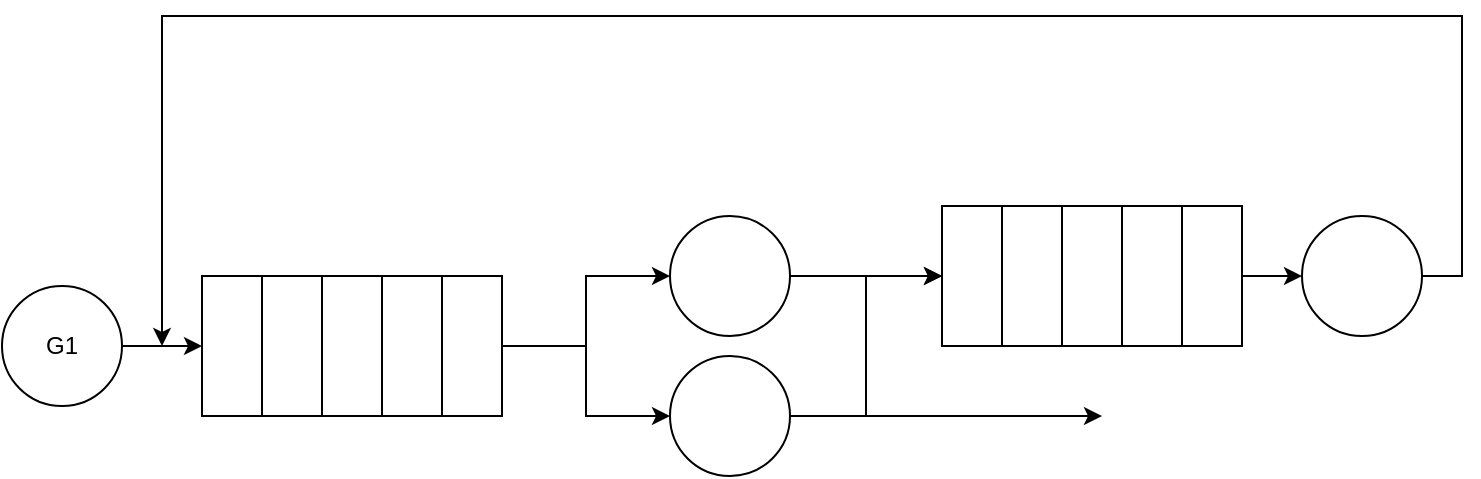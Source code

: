 <mxfile version="21.6.1" type="device">
  <diagram name="Страница 1" id="flEeFeWQt0KHYTyrbVmN">
    <mxGraphModel dx="1122" dy="540" grid="1" gridSize="10" guides="1" tooltips="1" connect="1" arrows="1" fold="1" page="1" pageScale="1" pageWidth="827" pageHeight="1169" math="0" shadow="0">
      <root>
        <mxCell id="0" />
        <mxCell id="1" parent="0" />
        <mxCell id="1kKG34LmF9sJH_GzNcwr-36" style="edgeStyle=orthogonalEdgeStyle;rounded=0;orthogonalLoop=1;jettySize=auto;html=1;exitX=1;exitY=0.5;exitDx=0;exitDy=0;entryX=0;entryY=0.5;entryDx=0;entryDy=0;" edge="1" parent="1" source="1kKG34LmF9sJH_GzNcwr-1" target="1kKG34LmF9sJH_GzNcwr-3">
          <mxGeometry relative="1" as="geometry" />
        </mxCell>
        <mxCell id="1kKG34LmF9sJH_GzNcwr-1" value="G1" style="ellipse;whiteSpace=wrap;html=1;aspect=fixed;" vertex="1" parent="1">
          <mxGeometry x="80" y="185" width="60" height="60" as="geometry" />
        </mxCell>
        <mxCell id="1kKG34LmF9sJH_GzNcwr-33" style="edgeStyle=orthogonalEdgeStyle;rounded=0;orthogonalLoop=1;jettySize=auto;html=1;exitX=1;exitY=0.5;exitDx=0;exitDy=0;entryX=0;entryY=0.5;entryDx=0;entryDy=0;" edge="1" parent="1" source="1kKG34LmF9sJH_GzNcwr-2" target="1kKG34LmF9sJH_GzNcwr-21">
          <mxGeometry relative="1" as="geometry" />
        </mxCell>
        <mxCell id="1kKG34LmF9sJH_GzNcwr-2" value="" style="ellipse;whiteSpace=wrap;html=1;aspect=fixed;" vertex="1" parent="1">
          <mxGeometry x="414" y="150" width="60" height="60" as="geometry" />
        </mxCell>
        <mxCell id="1kKG34LmF9sJH_GzNcwr-8" value="" style="group" vertex="1" connectable="0" parent="1">
          <mxGeometry x="180" y="180" width="150" height="70" as="geometry" />
        </mxCell>
        <mxCell id="1kKG34LmF9sJH_GzNcwr-3" value="" style="rounded=0;whiteSpace=wrap;html=1;" vertex="1" parent="1kKG34LmF9sJH_GzNcwr-8">
          <mxGeometry width="30" height="70" as="geometry" />
        </mxCell>
        <mxCell id="1kKG34LmF9sJH_GzNcwr-4" value="" style="rounded=0;whiteSpace=wrap;html=1;" vertex="1" parent="1kKG34LmF9sJH_GzNcwr-8">
          <mxGeometry x="30" width="30" height="70" as="geometry" />
        </mxCell>
        <mxCell id="1kKG34LmF9sJH_GzNcwr-5" value="" style="rounded=0;whiteSpace=wrap;html=1;" vertex="1" parent="1kKG34LmF9sJH_GzNcwr-8">
          <mxGeometry x="60" width="30" height="70" as="geometry" />
        </mxCell>
        <mxCell id="1kKG34LmF9sJH_GzNcwr-6" value="" style="rounded=0;whiteSpace=wrap;html=1;" vertex="1" parent="1kKG34LmF9sJH_GzNcwr-8">
          <mxGeometry x="90" width="30" height="70" as="geometry" />
        </mxCell>
        <mxCell id="1kKG34LmF9sJH_GzNcwr-7" value="" style="rounded=0;whiteSpace=wrap;html=1;" vertex="1" parent="1kKG34LmF9sJH_GzNcwr-8">
          <mxGeometry x="120" width="30" height="70" as="geometry" />
        </mxCell>
        <mxCell id="1kKG34LmF9sJH_GzNcwr-10" style="edgeStyle=orthogonalEdgeStyle;rounded=0;orthogonalLoop=1;jettySize=auto;html=1;exitX=1;exitY=0.5;exitDx=0;exitDy=0;entryX=0;entryY=0.5;entryDx=0;entryDy=0;" edge="1" parent="1" source="1kKG34LmF9sJH_GzNcwr-7" target="1kKG34LmF9sJH_GzNcwr-2">
          <mxGeometry relative="1" as="geometry" />
        </mxCell>
        <mxCell id="1kKG34LmF9sJH_GzNcwr-20" value="" style="group" vertex="1" connectable="0" parent="1">
          <mxGeometry x="550" y="145" width="150" height="70" as="geometry" />
        </mxCell>
        <mxCell id="1kKG34LmF9sJH_GzNcwr-21" value="" style="rounded=0;whiteSpace=wrap;html=1;" vertex="1" parent="1kKG34LmF9sJH_GzNcwr-20">
          <mxGeometry width="30" height="70" as="geometry" />
        </mxCell>
        <mxCell id="1kKG34LmF9sJH_GzNcwr-22" value="" style="rounded=0;whiteSpace=wrap;html=1;" vertex="1" parent="1kKG34LmF9sJH_GzNcwr-20">
          <mxGeometry x="30" width="30" height="70" as="geometry" />
        </mxCell>
        <mxCell id="1kKG34LmF9sJH_GzNcwr-23" value="" style="rounded=0;whiteSpace=wrap;html=1;" vertex="1" parent="1kKG34LmF9sJH_GzNcwr-20">
          <mxGeometry x="60" width="30" height="70" as="geometry" />
        </mxCell>
        <mxCell id="1kKG34LmF9sJH_GzNcwr-24" value="" style="rounded=0;whiteSpace=wrap;html=1;" vertex="1" parent="1kKG34LmF9sJH_GzNcwr-20">
          <mxGeometry x="90" width="30" height="70" as="geometry" />
        </mxCell>
        <mxCell id="1kKG34LmF9sJH_GzNcwr-25" value="" style="rounded=0;whiteSpace=wrap;html=1;" vertex="1" parent="1kKG34LmF9sJH_GzNcwr-20">
          <mxGeometry x="120" width="30" height="70" as="geometry" />
        </mxCell>
        <mxCell id="1kKG34LmF9sJH_GzNcwr-31" value="" style="edgeStyle=orthogonalEdgeStyle;rounded=0;orthogonalLoop=1;jettySize=auto;html=1;entryX=0;entryY=0.5;entryDx=0;entryDy=0;" edge="1" parent="1" source="1kKG34LmF9sJH_GzNcwr-29" target="1kKG34LmF9sJH_GzNcwr-21">
          <mxGeometry relative="1" as="geometry" />
        </mxCell>
        <mxCell id="1kKG34LmF9sJH_GzNcwr-40" style="edgeStyle=orthogonalEdgeStyle;rounded=0;orthogonalLoop=1;jettySize=auto;html=1;exitX=1;exitY=0.5;exitDx=0;exitDy=0;" edge="1" parent="1" source="1kKG34LmF9sJH_GzNcwr-29">
          <mxGeometry relative="1" as="geometry">
            <mxPoint x="630" y="250" as="targetPoint" />
          </mxGeometry>
        </mxCell>
        <mxCell id="1kKG34LmF9sJH_GzNcwr-29" value="" style="ellipse;whiteSpace=wrap;html=1;aspect=fixed;" vertex="1" parent="1">
          <mxGeometry x="414" y="220" width="60" height="60" as="geometry" />
        </mxCell>
        <mxCell id="1kKG34LmF9sJH_GzNcwr-37" style="edgeStyle=orthogonalEdgeStyle;rounded=0;orthogonalLoop=1;jettySize=auto;html=1;exitX=1;exitY=0.5;exitDx=0;exitDy=0;entryX=0;entryY=0.5;entryDx=0;entryDy=0;" edge="1" parent="1" source="1kKG34LmF9sJH_GzNcwr-7" target="1kKG34LmF9sJH_GzNcwr-29">
          <mxGeometry relative="1" as="geometry" />
        </mxCell>
        <mxCell id="1kKG34LmF9sJH_GzNcwr-44" style="edgeStyle=orthogonalEdgeStyle;rounded=0;orthogonalLoop=1;jettySize=auto;html=1;exitX=1;exitY=0.5;exitDx=0;exitDy=0;" edge="1" parent="1" source="1kKG34LmF9sJH_GzNcwr-42">
          <mxGeometry relative="1" as="geometry">
            <mxPoint x="160" y="215" as="targetPoint" />
            <Array as="points">
              <mxPoint x="810" y="180" />
              <mxPoint x="810" y="50" />
              <mxPoint x="160" y="50" />
              <mxPoint x="160" y="215" />
            </Array>
          </mxGeometry>
        </mxCell>
        <mxCell id="1kKG34LmF9sJH_GzNcwr-42" value="" style="ellipse;whiteSpace=wrap;html=1;aspect=fixed;" vertex="1" parent="1">
          <mxGeometry x="730" y="150" width="60" height="60" as="geometry" />
        </mxCell>
        <mxCell id="1kKG34LmF9sJH_GzNcwr-43" value="" style="edgeStyle=orthogonalEdgeStyle;rounded=0;orthogonalLoop=1;jettySize=auto;html=1;" edge="1" parent="1" source="1kKG34LmF9sJH_GzNcwr-25" target="1kKG34LmF9sJH_GzNcwr-42">
          <mxGeometry relative="1" as="geometry" />
        </mxCell>
      </root>
    </mxGraphModel>
  </diagram>
</mxfile>
